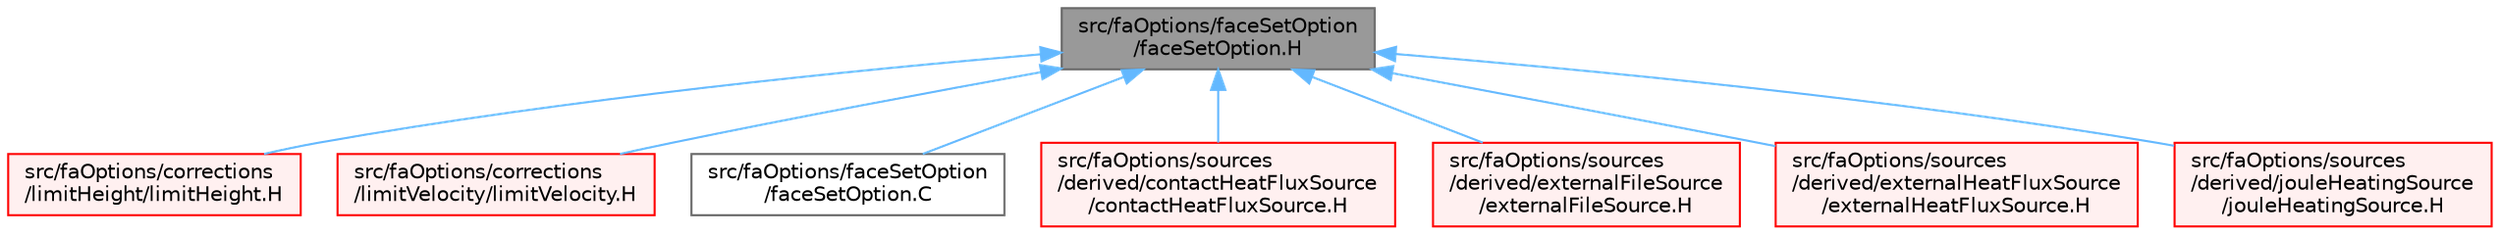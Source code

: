 digraph "src/faOptions/faceSetOption/faceSetOption.H"
{
 // LATEX_PDF_SIZE
  bgcolor="transparent";
  edge [fontname=Helvetica,fontsize=10,labelfontname=Helvetica,labelfontsize=10];
  node [fontname=Helvetica,fontsize=10,shape=box,height=0.2,width=0.4];
  Node1 [id="Node000001",label="src/faOptions/faceSetOption\l/faceSetOption.H",height=0.2,width=0.4,color="gray40", fillcolor="grey60", style="filled", fontcolor="black",tooltip=" "];
  Node1 -> Node2 [id="edge1_Node000001_Node000002",dir="back",color="steelblue1",style="solid",tooltip=" "];
  Node2 [id="Node000002",label="src/faOptions/corrections\l/limitHeight/limitHeight.H",height=0.2,width=0.4,color="red", fillcolor="#FFF0F0", style="filled",URL="$limitHeight_8H.html",tooltip=" "];
  Node1 -> Node4 [id="edge2_Node000001_Node000004",dir="back",color="steelblue1",style="solid",tooltip=" "];
  Node4 [id="Node000004",label="src/faOptions/corrections\l/limitVelocity/limitVelocity.H",height=0.2,width=0.4,color="red", fillcolor="#FFF0F0", style="filled",URL="$faOptions_2corrections_2limitVelocity_2limitVelocity_8H.html",tooltip=" "];
  Node1 -> Node6 [id="edge3_Node000001_Node000006",dir="back",color="steelblue1",style="solid",tooltip=" "];
  Node6 [id="Node000006",label="src/faOptions/faceSetOption\l/faceSetOption.C",height=0.2,width=0.4,color="grey40", fillcolor="white", style="filled",URL="$faceSetOption_8C.html",tooltip=" "];
  Node1 -> Node7 [id="edge4_Node000001_Node000007",dir="back",color="steelblue1",style="solid",tooltip=" "];
  Node7 [id="Node000007",label="src/faOptions/sources\l/derived/contactHeatFluxSource\l/contactHeatFluxSource.H",height=0.2,width=0.4,color="red", fillcolor="#FFF0F0", style="filled",URL="$contactHeatFluxSource_8H.html",tooltip=" "];
  Node1 -> Node9 [id="edge5_Node000001_Node000009",dir="back",color="steelblue1",style="solid",tooltip=" "];
  Node9 [id="Node000009",label="src/faOptions/sources\l/derived/externalFileSource\l/externalFileSource.H",height=0.2,width=0.4,color="red", fillcolor="#FFF0F0", style="filled",URL="$externalFileSource_8H.html",tooltip=" "];
  Node1 -> Node11 [id="edge6_Node000001_Node000011",dir="back",color="steelblue1",style="solid",tooltip=" "];
  Node11 [id="Node000011",label="src/faOptions/sources\l/derived/externalHeatFluxSource\l/externalHeatFluxSource.H",height=0.2,width=0.4,color="red", fillcolor="#FFF0F0", style="filled",URL="$externalHeatFluxSource_8H.html",tooltip=" "];
  Node1 -> Node13 [id="edge7_Node000001_Node000013",dir="back",color="steelblue1",style="solid",tooltip=" "];
  Node13 [id="Node000013",label="src/faOptions/sources\l/derived/jouleHeatingSource\l/jouleHeatingSource.H",height=0.2,width=0.4,color="red", fillcolor="#FFF0F0", style="filled",URL="$faOptions_2sources_2derived_2jouleHeatingSource_2jouleHeatingSource_8H.html",tooltip=" "];
}
